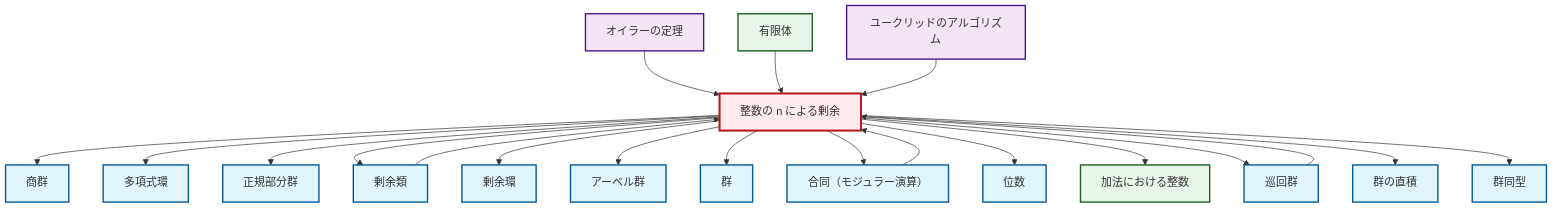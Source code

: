 graph TD
    classDef definition fill:#e1f5fe,stroke:#01579b,stroke-width:2px
    classDef theorem fill:#f3e5f5,stroke:#4a148c,stroke-width:2px
    classDef axiom fill:#fff3e0,stroke:#e65100,stroke-width:2px
    classDef example fill:#e8f5e9,stroke:#1b5e20,stroke-width:2px
    classDef current fill:#ffebee,stroke:#b71c1c,stroke-width:3px
    def-quotient-group["商群"]:::definition
    ex-finite-field["有限体"]:::example
    def-order["位数"]:::definition
    def-coset["剰余類"]:::definition
    def-direct-product["群の直積"]:::definition
    def-congruence["合同（モジュラー演算）"]:::definition
    ex-quotient-integers-mod-n["整数の n による剰余"]:::example
    ex-integers-addition["加法における整数"]:::example
    def-cyclic-group["巡回群"]:::definition
    def-quotient-ring["剰余環"]:::definition
    thm-euler["オイラーの定理"]:::theorem
    def-normal-subgroup["正規部分群"]:::definition
    def-isomorphism["群同型"]:::definition
    def-group["群"]:::definition
    def-abelian-group["アーベル群"]:::definition
    thm-euclidean-algorithm["ユークリッドのアルゴリズム"]:::theorem
    def-polynomial-ring["多項式環"]:::definition
    ex-quotient-integers-mod-n --> def-quotient-group
    ex-quotient-integers-mod-n --> def-polynomial-ring
    thm-euler --> ex-quotient-integers-mod-n
    ex-quotient-integers-mod-n --> def-normal-subgroup
    ex-quotient-integers-mod-n --> def-coset
    ex-quotient-integers-mod-n --> def-quotient-ring
    ex-quotient-integers-mod-n --> def-abelian-group
    ex-finite-field --> ex-quotient-integers-mod-n
    ex-quotient-integers-mod-n --> def-group
    ex-quotient-integers-mod-n --> def-congruence
    ex-quotient-integers-mod-n --> def-order
    ex-quotient-integers-mod-n --> ex-integers-addition
    ex-quotient-integers-mod-n --> def-cyclic-group
    ex-quotient-integers-mod-n --> def-direct-product
    ex-quotient-integers-mod-n --> def-isomorphism
    thm-euclidean-algorithm --> ex-quotient-integers-mod-n
    def-congruence --> ex-quotient-integers-mod-n
    def-coset --> ex-quotient-integers-mod-n
    def-cyclic-group --> ex-quotient-integers-mod-n
    class ex-quotient-integers-mod-n current